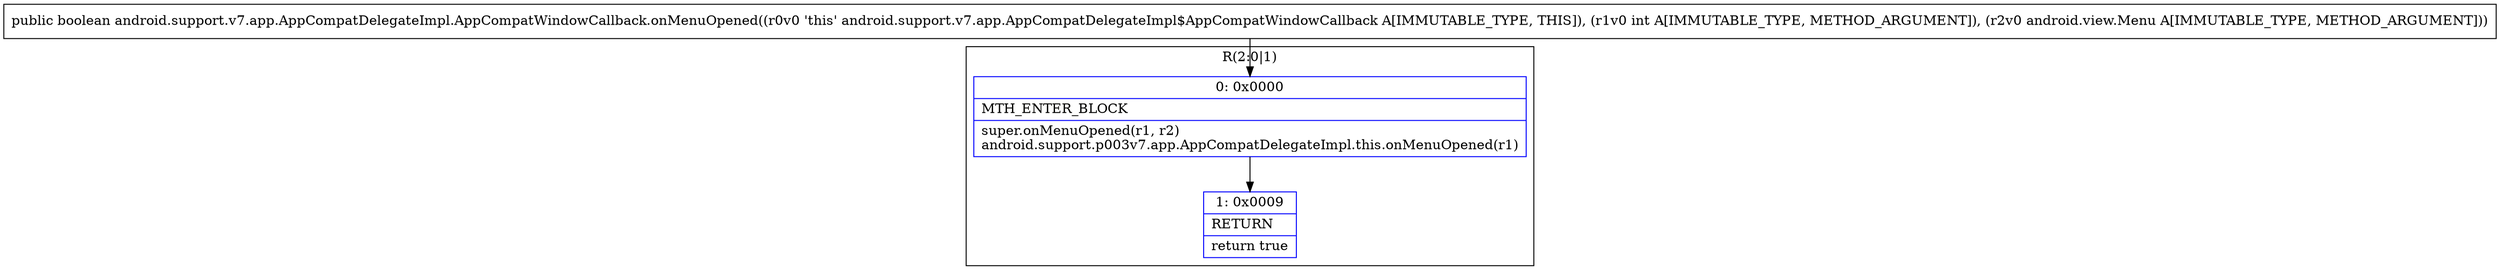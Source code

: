 digraph "CFG forandroid.support.v7.app.AppCompatDelegateImpl.AppCompatWindowCallback.onMenuOpened(ILandroid\/view\/Menu;)Z" {
subgraph cluster_Region_619179981 {
label = "R(2:0|1)";
node [shape=record,color=blue];
Node_0 [shape=record,label="{0\:\ 0x0000|MTH_ENTER_BLOCK\l|super.onMenuOpened(r1, r2)\landroid.support.p003v7.app.AppCompatDelegateImpl.this.onMenuOpened(r1)\l}"];
Node_1 [shape=record,label="{1\:\ 0x0009|RETURN\l|return true\l}"];
}
MethodNode[shape=record,label="{public boolean android.support.v7.app.AppCompatDelegateImpl.AppCompatWindowCallback.onMenuOpened((r0v0 'this' android.support.v7.app.AppCompatDelegateImpl$AppCompatWindowCallback A[IMMUTABLE_TYPE, THIS]), (r1v0 int A[IMMUTABLE_TYPE, METHOD_ARGUMENT]), (r2v0 android.view.Menu A[IMMUTABLE_TYPE, METHOD_ARGUMENT])) }"];
MethodNode -> Node_0;
Node_0 -> Node_1;
}

